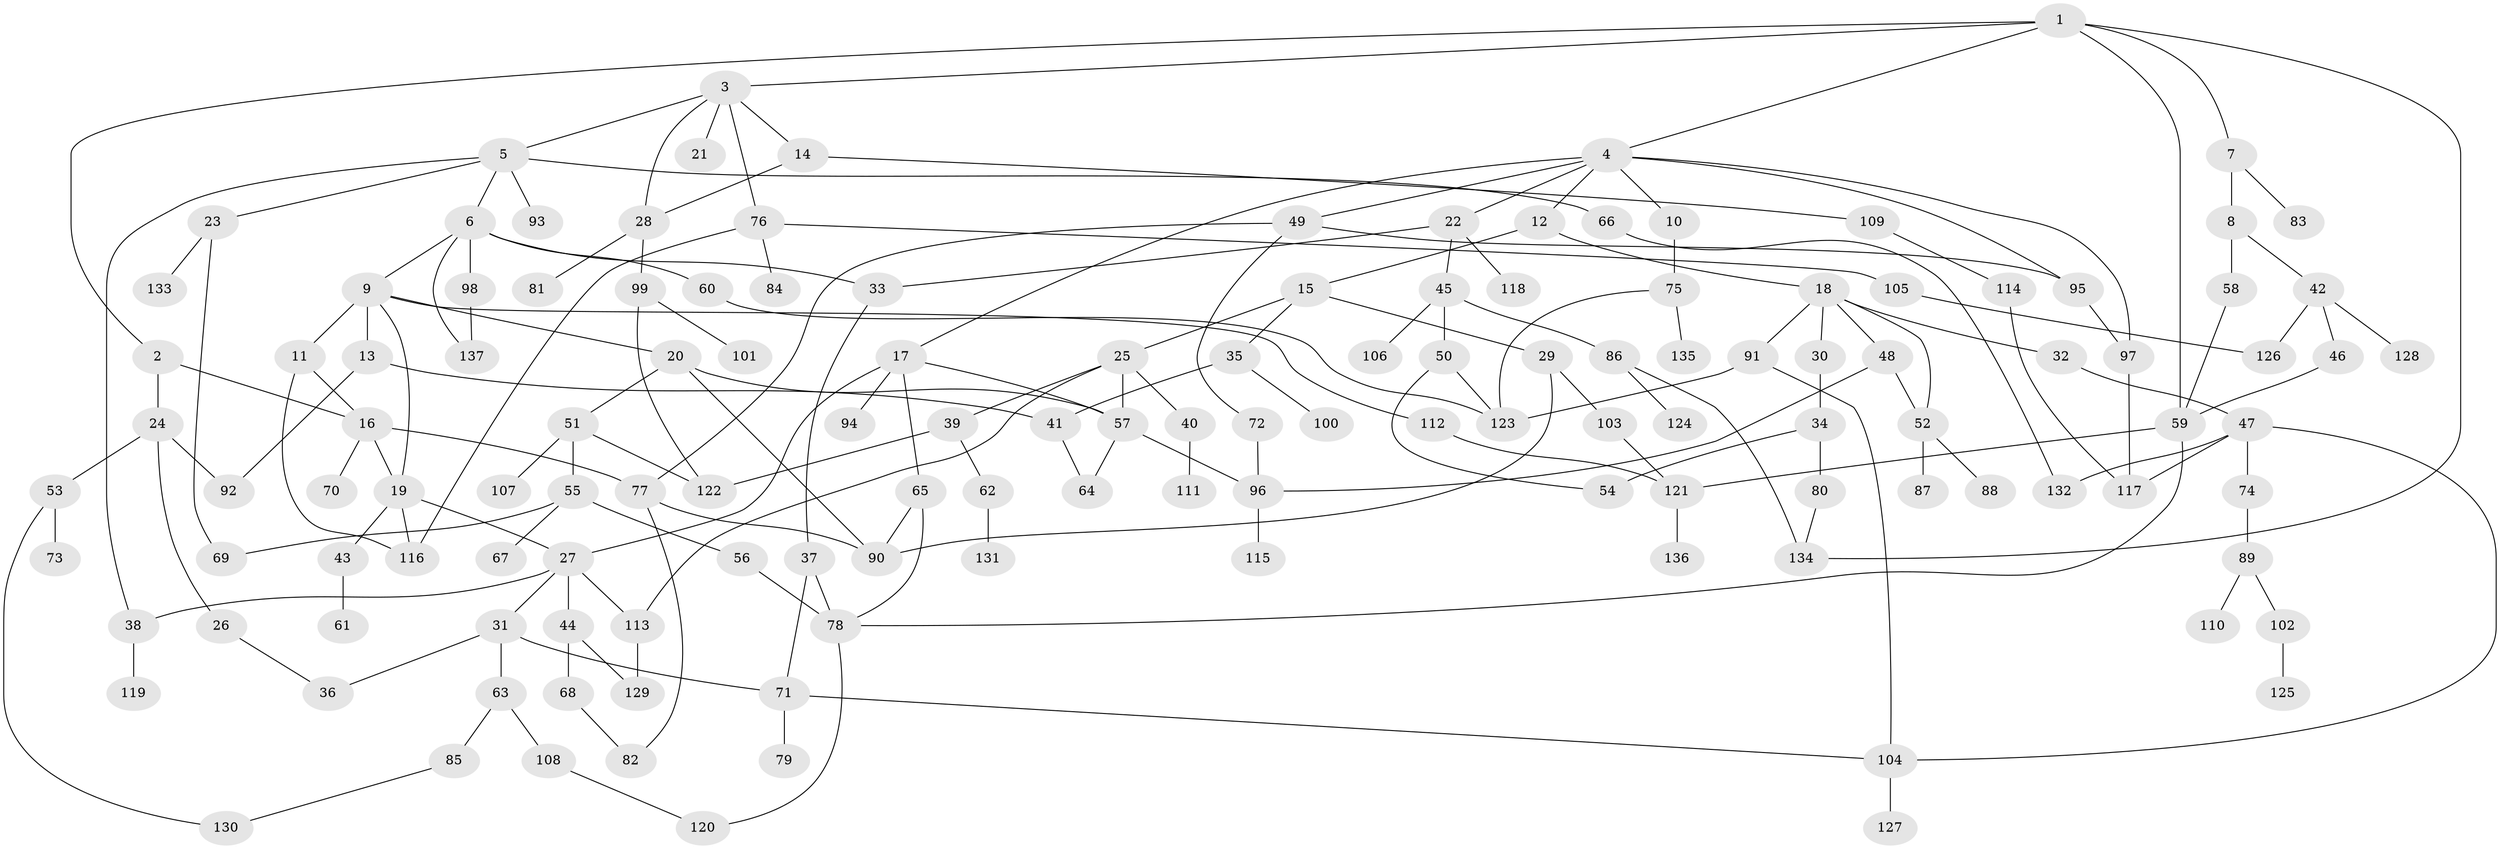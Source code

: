 // Generated by graph-tools (version 1.1) at 2025/49/03/09/25 03:49:18]
// undirected, 137 vertices, 188 edges
graph export_dot {
graph [start="1"]
  node [color=gray90,style=filled];
  1;
  2;
  3;
  4;
  5;
  6;
  7;
  8;
  9;
  10;
  11;
  12;
  13;
  14;
  15;
  16;
  17;
  18;
  19;
  20;
  21;
  22;
  23;
  24;
  25;
  26;
  27;
  28;
  29;
  30;
  31;
  32;
  33;
  34;
  35;
  36;
  37;
  38;
  39;
  40;
  41;
  42;
  43;
  44;
  45;
  46;
  47;
  48;
  49;
  50;
  51;
  52;
  53;
  54;
  55;
  56;
  57;
  58;
  59;
  60;
  61;
  62;
  63;
  64;
  65;
  66;
  67;
  68;
  69;
  70;
  71;
  72;
  73;
  74;
  75;
  76;
  77;
  78;
  79;
  80;
  81;
  82;
  83;
  84;
  85;
  86;
  87;
  88;
  89;
  90;
  91;
  92;
  93;
  94;
  95;
  96;
  97;
  98;
  99;
  100;
  101;
  102;
  103;
  104;
  105;
  106;
  107;
  108;
  109;
  110;
  111;
  112;
  113;
  114;
  115;
  116;
  117;
  118;
  119;
  120;
  121;
  122;
  123;
  124;
  125;
  126;
  127;
  128;
  129;
  130;
  131;
  132;
  133;
  134;
  135;
  136;
  137;
  1 -- 2;
  1 -- 3;
  1 -- 4;
  1 -- 7;
  1 -- 59;
  1 -- 134;
  2 -- 24;
  2 -- 16;
  3 -- 5;
  3 -- 14;
  3 -- 21;
  3 -- 76;
  3 -- 28;
  4 -- 10;
  4 -- 12;
  4 -- 17;
  4 -- 22;
  4 -- 49;
  4 -- 95;
  4 -- 97;
  5 -- 6;
  5 -- 23;
  5 -- 38;
  5 -- 66;
  5 -- 93;
  6 -- 9;
  6 -- 33;
  6 -- 60;
  6 -- 98;
  6 -- 137;
  7 -- 8;
  7 -- 83;
  8 -- 42;
  8 -- 58;
  9 -- 11;
  9 -- 13;
  9 -- 19;
  9 -- 20;
  9 -- 112;
  10 -- 75;
  11 -- 16;
  11 -- 116;
  12 -- 15;
  12 -- 18;
  13 -- 41;
  13 -- 92;
  14 -- 28;
  14 -- 109;
  15 -- 25;
  15 -- 29;
  15 -- 35;
  16 -- 70;
  16 -- 77;
  16 -- 19;
  17 -- 57;
  17 -- 65;
  17 -- 94;
  17 -- 27;
  18 -- 30;
  18 -- 32;
  18 -- 48;
  18 -- 91;
  18 -- 52;
  19 -- 27;
  19 -- 43;
  19 -- 116;
  20 -- 51;
  20 -- 57;
  20 -- 90;
  22 -- 45;
  22 -- 118;
  22 -- 33;
  23 -- 133;
  23 -- 69;
  24 -- 26;
  24 -- 53;
  24 -- 92;
  25 -- 39;
  25 -- 40;
  25 -- 113;
  25 -- 57;
  26 -- 36;
  27 -- 31;
  27 -- 44;
  27 -- 38;
  27 -- 113;
  28 -- 81;
  28 -- 99;
  29 -- 103;
  29 -- 90;
  30 -- 34;
  31 -- 63;
  31 -- 71;
  31 -- 36;
  32 -- 47;
  33 -- 37;
  34 -- 80;
  34 -- 54;
  35 -- 100;
  35 -- 41;
  37 -- 71;
  37 -- 78;
  38 -- 119;
  39 -- 62;
  39 -- 122;
  40 -- 111;
  41 -- 64;
  42 -- 46;
  42 -- 128;
  42 -- 126;
  43 -- 61;
  44 -- 68;
  44 -- 129;
  45 -- 50;
  45 -- 86;
  45 -- 106;
  46 -- 59;
  47 -- 74;
  47 -- 117;
  47 -- 132;
  47 -- 104;
  48 -- 52;
  48 -- 96;
  49 -- 72;
  49 -- 77;
  49 -- 95;
  50 -- 54;
  50 -- 123;
  51 -- 55;
  51 -- 107;
  51 -- 122;
  52 -- 87;
  52 -- 88;
  53 -- 73;
  53 -- 130;
  55 -- 56;
  55 -- 67;
  55 -- 69;
  56 -- 78;
  57 -- 96;
  57 -- 64;
  58 -- 59;
  59 -- 78;
  59 -- 121;
  60 -- 123;
  62 -- 131;
  63 -- 85;
  63 -- 108;
  65 -- 90;
  65 -- 78;
  66 -- 132;
  68 -- 82;
  71 -- 79;
  71 -- 104;
  72 -- 96;
  74 -- 89;
  75 -- 123;
  75 -- 135;
  76 -- 84;
  76 -- 105;
  76 -- 116;
  77 -- 82;
  77 -- 90;
  78 -- 120;
  80 -- 134;
  85 -- 130;
  86 -- 124;
  86 -- 134;
  89 -- 102;
  89 -- 110;
  91 -- 123;
  91 -- 104;
  95 -- 97;
  96 -- 115;
  97 -- 117;
  98 -- 137;
  99 -- 101;
  99 -- 122;
  102 -- 125;
  103 -- 121;
  104 -- 127;
  105 -- 126;
  108 -- 120;
  109 -- 114;
  112 -- 121;
  113 -- 129;
  114 -- 117;
  121 -- 136;
}
